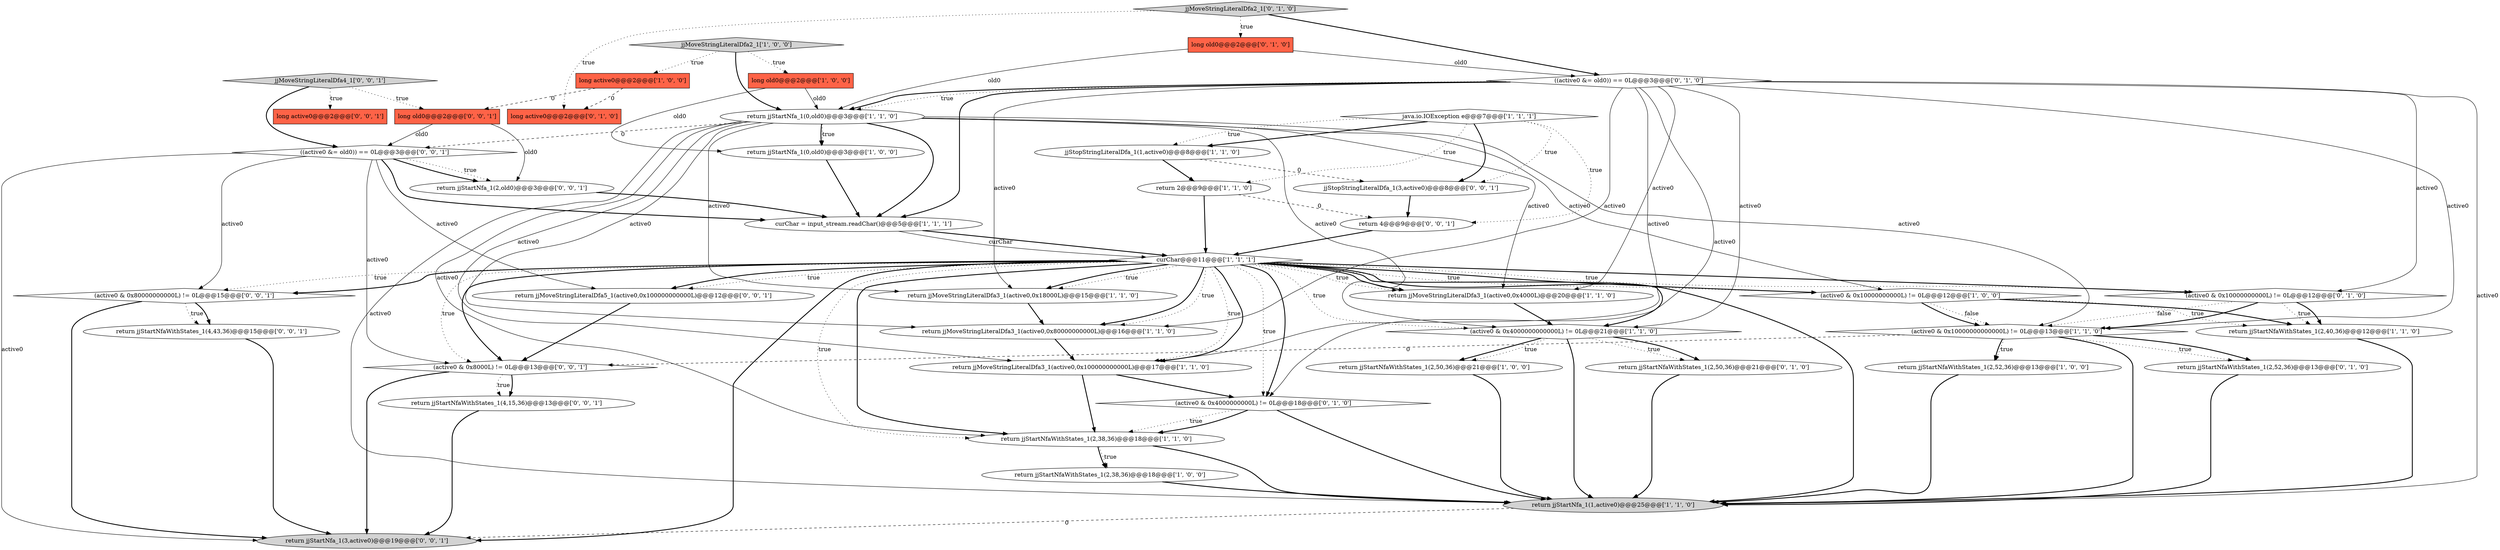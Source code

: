 digraph {
28 [style = filled, label = "(active0 & 0x10000000000L) != 0L@@@12@@@['0', '1', '0']", fillcolor = white, shape = diamond image = "AAA0AAABBB2BBB"];
26 [style = filled, label = "return jjStartNfaWithStates_1(2,50,36)@@@21@@@['0', '1', '0']", fillcolor = white, shape = ellipse image = "AAA0AAABBB2BBB"];
10 [style = filled, label = "long old0@@@2@@@['1', '0', '0']", fillcolor = tomato, shape = box image = "AAA0AAABBB1BBB"];
15 [style = filled, label = "curChar@@@11@@@['1', '1', '1']", fillcolor = white, shape = diamond image = "AAA0AAABBB1BBB"];
35 [style = filled, label = "jjMoveStringLiteralDfa4_1['0', '0', '1']", fillcolor = lightgray, shape = diamond image = "AAA0AAABBB3BBB"];
2 [style = filled, label = "return jjMoveStringLiteralDfa3_1(active0,0x100000000000L)@@@17@@@['1', '1', '0']", fillcolor = white, shape = ellipse image = "AAA0AAABBB1BBB"];
9 [style = filled, label = "jjMoveStringLiteralDfa2_1['1', '0', '0']", fillcolor = lightgray, shape = diamond image = "AAA0AAABBB1BBB"];
16 [style = filled, label = "long active0@@@2@@@['1', '0', '0']", fillcolor = tomato, shape = box image = "AAA1AAABBB1BBB"];
21 [style = filled, label = "return jjMoveStringLiteralDfa3_1(active0,0x4000L)@@@20@@@['1', '1', '0']", fillcolor = white, shape = ellipse image = "AAA0AAABBB1BBB"];
23 [style = filled, label = "long old0@@@2@@@['0', '1', '0']", fillcolor = tomato, shape = box image = "AAA0AAABBB2BBB"];
5 [style = filled, label = "return jjStartNfa_1(0,old0)@@@3@@@['1', '0', '0']", fillcolor = white, shape = ellipse image = "AAA0AAABBB1BBB"];
4 [style = filled, label = "java.io.IOException e@@@7@@@['1', '1', '1']", fillcolor = white, shape = diamond image = "AAA0AAABBB1BBB"];
42 [style = filled, label = "((active0 &= old0)) == 0L@@@3@@@['0', '0', '1']", fillcolor = white, shape = diamond image = "AAA0AAABBB3BBB"];
12 [style = filled, label = "return jjStartNfaWithStates_1(2,50,36)@@@21@@@['1', '0', '0']", fillcolor = white, shape = ellipse image = "AAA0AAABBB1BBB"];
32 [style = filled, label = "return jjStartNfa_1(3,active0)@@@19@@@['0', '0', '1']", fillcolor = lightgray, shape = ellipse image = "AAA0AAABBB3BBB"];
33 [style = filled, label = "jjStopStringLiteralDfa_1(3,active0)@@@8@@@['0', '0', '1']", fillcolor = white, shape = ellipse image = "AAA0AAABBB3BBB"];
38 [style = filled, label = "long old0@@@2@@@['0', '0', '1']", fillcolor = tomato, shape = box image = "AAA0AAABBB3BBB"];
20 [style = filled, label = "(active0 & 0x10000000000000L) != 0L@@@13@@@['1', '1', '0']", fillcolor = white, shape = diamond image = "AAA0AAABBB1BBB"];
3 [style = filled, label = "(active0 & 0x10000000000L) != 0L@@@12@@@['1', '0', '0']", fillcolor = white, shape = diamond image = "AAA0AAABBB1BBB"];
25 [style = filled, label = "(active0 & 0x4000000000L) != 0L@@@18@@@['0', '1', '0']", fillcolor = white, shape = diamond image = "AAA0AAABBB2BBB"];
22 [style = filled, label = "jjStopStringLiteralDfa_1(1,active0)@@@8@@@['1', '1', '0']", fillcolor = white, shape = ellipse image = "AAA0AAABBB1BBB"];
29 [style = filled, label = "jjMoveStringLiteralDfa2_1['0', '1', '0']", fillcolor = lightgray, shape = diamond image = "AAA0AAABBB2BBB"];
7 [style = filled, label = "return jjMoveStringLiteralDfa3_1(active0,0x18000L)@@@15@@@['1', '1', '0']", fillcolor = white, shape = ellipse image = "AAA0AAABBB1BBB"];
11 [style = filled, label = "return jjStartNfaWithStates_1(2,38,36)@@@18@@@['1', '0', '0']", fillcolor = white, shape = ellipse image = "AAA0AAABBB1BBB"];
31 [style = filled, label = "long active0@@@2@@@['0', '0', '1']", fillcolor = tomato, shape = box image = "AAA0AAABBB3BBB"];
27 [style = filled, label = "long active0@@@2@@@['0', '1', '0']", fillcolor = tomato, shape = box image = "AAA1AAABBB2BBB"];
40 [style = filled, label = "return 4@@@9@@@['0', '0', '1']", fillcolor = white, shape = ellipse image = "AAA0AAABBB3BBB"];
19 [style = filled, label = "return jjStartNfaWithStates_1(2,40,36)@@@12@@@['1', '1', '0']", fillcolor = white, shape = ellipse image = "AAA0AAABBB1BBB"];
17 [style = filled, label = "return 2@@@9@@@['1', '1', '0']", fillcolor = white, shape = ellipse image = "AAA0AAABBB1BBB"];
30 [style = filled, label = "((active0 &= old0)) == 0L@@@3@@@['0', '1', '0']", fillcolor = white, shape = diamond image = "AAA0AAABBB2BBB"];
13 [style = filled, label = "(active0 & 0x4000000000000L) != 0L@@@21@@@['1', '1', '0']", fillcolor = white, shape = diamond image = "AAA0AAABBB1BBB"];
1 [style = filled, label = "return jjMoveStringLiteralDfa3_1(active0,0x80000000000L)@@@16@@@['1', '1', '0']", fillcolor = white, shape = ellipse image = "AAA0AAABBB1BBB"];
24 [style = filled, label = "return jjStartNfaWithStates_1(2,52,36)@@@13@@@['0', '1', '0']", fillcolor = white, shape = ellipse image = "AAA0AAABBB2BBB"];
36 [style = filled, label = "return jjStartNfa_1(2,old0)@@@3@@@['0', '0', '1']", fillcolor = white, shape = ellipse image = "AAA0AAABBB3BBB"];
41 [style = filled, label = "(active0 & 0x80000000000L) != 0L@@@15@@@['0', '0', '1']", fillcolor = white, shape = diamond image = "AAA0AAABBB3BBB"];
39 [style = filled, label = "return jjStartNfaWithStates_1(4,43,36)@@@15@@@['0', '0', '1']", fillcolor = white, shape = ellipse image = "AAA0AAABBB3BBB"];
34 [style = filled, label = "return jjStartNfaWithStates_1(4,15,36)@@@13@@@['0', '0', '1']", fillcolor = white, shape = ellipse image = "AAA0AAABBB3BBB"];
14 [style = filled, label = "return jjStartNfaWithStates_1(2,52,36)@@@13@@@['1', '0', '0']", fillcolor = white, shape = ellipse image = "AAA0AAABBB1BBB"];
6 [style = filled, label = "return jjStartNfa_1(1,active0)@@@25@@@['1', '1', '0']", fillcolor = lightgray, shape = ellipse image = "AAA0AAABBB1BBB"];
18 [style = filled, label = "return jjStartNfaWithStates_1(2,38,36)@@@18@@@['1', '1', '0']", fillcolor = white, shape = ellipse image = "AAA0AAABBB1BBB"];
43 [style = filled, label = "(active0 & 0x8000L) != 0L@@@13@@@['0', '0', '1']", fillcolor = white, shape = diamond image = "AAA0AAABBB3BBB"];
0 [style = filled, label = "curChar = input_stream.readChar()@@@5@@@['1', '1', '1']", fillcolor = white, shape = ellipse image = "AAA0AAABBB1BBB"];
37 [style = filled, label = "return jjMoveStringLiteralDfa5_1(active0,0x100000000000L)@@@12@@@['0', '0', '1']", fillcolor = white, shape = ellipse image = "AAA0AAABBB3BBB"];
8 [style = filled, label = "return jjStartNfa_1(0,old0)@@@3@@@['1', '1', '0']", fillcolor = white, shape = ellipse image = "AAA0AAABBB1BBB"];
23->8 [style = solid, label="old0"];
29->30 [style = bold, label=""];
28->20 [style = bold, label=""];
42->32 [style = solid, label="active0"];
16->27 [style = dashed, label="0"];
15->21 [style = bold, label=""];
15->25 [style = bold, label=""];
8->21 [style = solid, label="active0"];
40->15 [style = bold, label=""];
8->2 [style = solid, label="active0"];
29->23 [style = dotted, label="true"];
28->19 [style = dotted, label="true"];
15->21 [style = dotted, label="true"];
38->36 [style = solid, label="old0"];
15->7 [style = dotted, label="true"];
25->6 [style = bold, label=""];
4->33 [style = dotted, label="true"];
0->15 [style = bold, label=""];
25->18 [style = dotted, label="true"];
8->0 [style = bold, label=""];
3->20 [style = dotted, label="false"];
37->43 [style = bold, label=""];
36->0 [style = bold, label=""];
5->0 [style = bold, label=""];
3->19 [style = bold, label=""];
8->3 [style = solid, label="active0"];
15->43 [style = dotted, label="true"];
15->41 [style = bold, label=""];
8->1 [style = solid, label="active0"];
34->32 [style = bold, label=""];
30->8 [style = bold, label=""];
4->17 [style = dotted, label="true"];
2->25 [style = bold, label=""];
30->2 [style = solid, label="active0"];
10->8 [style = solid, label="old0"];
21->13 [style = bold, label=""];
15->13 [style = bold, label=""];
41->32 [style = bold, label=""];
23->30 [style = solid, label="old0"];
7->1 [style = bold, label=""];
20->24 [style = dotted, label="true"];
15->2 [style = dotted, label="true"];
6->32 [style = dashed, label="0"];
30->1 [style = solid, label="active0"];
15->18 [style = dotted, label="true"];
18->11 [style = bold, label=""];
42->36 [style = dotted, label="true"];
43->32 [style = bold, label=""];
35->38 [style = dotted, label="true"];
2->18 [style = bold, label=""];
20->14 [style = bold, label=""];
30->7 [style = solid, label="active0"];
38->42 [style = solid, label="old0"];
26->6 [style = bold, label=""];
19->6 [style = bold, label=""];
9->8 [style = bold, label=""];
8->42 [style = dashed, label="0"];
15->13 [style = dotted, label="true"];
15->3 [style = dotted, label="true"];
18->11 [style = dotted, label="true"];
8->7 [style = solid, label="active0"];
30->21 [style = solid, label="active0"];
15->41 [style = dotted, label="true"];
13->12 [style = bold, label=""];
4->22 [style = dotted, label="true"];
42->43 [style = solid, label="active0"];
17->15 [style = bold, label=""];
28->19 [style = bold, label=""];
28->20 [style = dotted, label="false"];
22->17 [style = bold, label=""];
8->13 [style = solid, label="active0"];
8->18 [style = solid, label="active0"];
9->10 [style = dotted, label="true"];
43->34 [style = bold, label=""];
30->28 [style = solid, label="active0"];
4->22 [style = bold, label=""];
14->6 [style = bold, label=""];
8->20 [style = solid, label="active0"];
42->41 [style = solid, label="active0"];
35->42 [style = bold, label=""];
13->26 [style = dotted, label="true"];
22->33 [style = dashed, label="0"];
25->18 [style = bold, label=""];
20->14 [style = dotted, label="true"];
4->33 [style = bold, label=""];
15->3 [style = bold, label=""];
35->31 [style = dotted, label="true"];
42->0 [style = bold, label=""];
15->28 [style = dotted, label="true"];
30->13 [style = solid, label="active0"];
15->28 [style = bold, label=""];
18->6 [style = bold, label=""];
13->26 [style = bold, label=""];
8->6 [style = solid, label="active0"];
39->32 [style = bold, label=""];
15->43 [style = bold, label=""];
30->6 [style = solid, label="active0"];
15->37 [style = dotted, label="true"];
30->8 [style = dotted, label="true"];
1->2 [style = bold, label=""];
30->0 [style = bold, label=""];
9->16 [style = dotted, label="true"];
13->6 [style = bold, label=""];
15->25 [style = dotted, label="true"];
15->37 [style = bold, label=""];
20->43 [style = dashed, label="0"];
15->1 [style = bold, label=""];
15->2 [style = bold, label=""];
16->38 [style = dashed, label="0"];
15->7 [style = bold, label=""];
30->20 [style = solid, label="active0"];
13->12 [style = dotted, label="true"];
4->40 [style = dotted, label="true"];
29->27 [style = dotted, label="true"];
11->6 [style = bold, label=""];
15->6 [style = bold, label=""];
0->15 [style = solid, label="curChar"];
41->39 [style = dotted, label="true"];
20->6 [style = bold, label=""];
42->36 [style = bold, label=""];
12->6 [style = bold, label=""];
15->18 [style = bold, label=""];
43->34 [style = dotted, label="true"];
30->25 [style = solid, label="active0"];
3->19 [style = dotted, label="true"];
3->20 [style = bold, label=""];
33->40 [style = bold, label=""];
8->5 [style = bold, label=""];
8->5 [style = dotted, label="true"];
15->1 [style = dotted, label="true"];
17->40 [style = dashed, label="0"];
10->5 [style = solid, label="old0"];
42->37 [style = solid, label="active0"];
41->39 [style = bold, label=""];
20->24 [style = bold, label=""];
24->6 [style = bold, label=""];
15->32 [style = bold, label=""];
}

